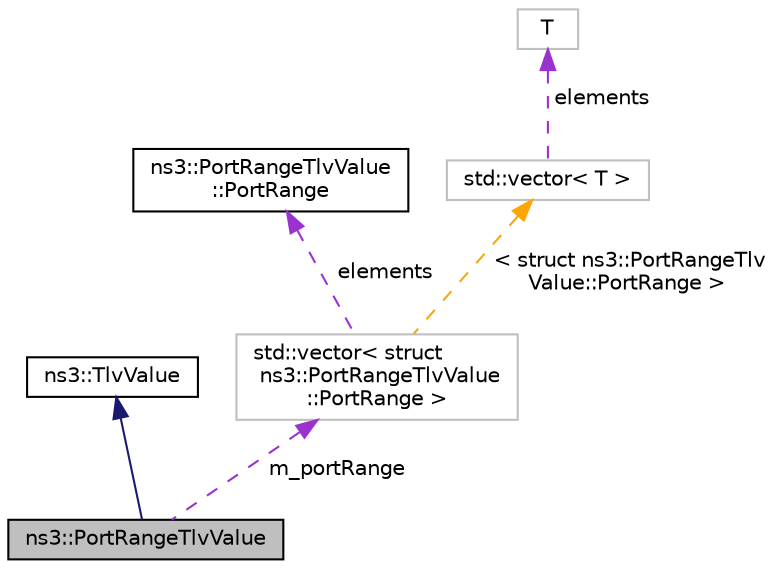 digraph "ns3::PortRangeTlvValue"
{
 // LATEX_PDF_SIZE
  edge [fontname="Helvetica",fontsize="10",labelfontname="Helvetica",labelfontsize="10"];
  node [fontname="Helvetica",fontsize="10",shape=record];
  Node1 [label="ns3::PortRangeTlvValue",height=0.2,width=0.4,color="black", fillcolor="grey75", style="filled", fontcolor="black",tooltip="PortRangeTlvValue class."];
  Node2 -> Node1 [dir="back",color="midnightblue",fontsize="10",style="solid",fontname="Helvetica"];
  Node2 [label="ns3::TlvValue",height=0.2,width=0.4,color="black", fillcolor="white", style="filled",URL="$classns3_1_1_tlv_value.html",tooltip="The value field of a tlv can take different values (uint8_t, uint16, vector, ...)."];
  Node3 -> Node1 [dir="back",color="darkorchid3",fontsize="10",style="dashed",label=" m_portRange" ,fontname="Helvetica"];
  Node3 [label="std::vector\< struct\l ns3::PortRangeTlvValue\l::PortRange \>",height=0.2,width=0.4,color="grey75", fillcolor="white", style="filled",tooltip=" "];
  Node4 -> Node3 [dir="back",color="darkorchid3",fontsize="10",style="dashed",label=" elements" ,fontname="Helvetica"];
  Node4 [label="ns3::PortRangeTlvValue\l::PortRange",height=0.2,width=0.4,color="black", fillcolor="white", style="filled",URL="$structns3_1_1_port_range_tlv_value_1_1_port_range.html",tooltip="PortRange structure."];
  Node5 -> Node3 [dir="back",color="orange",fontsize="10",style="dashed",label=" \< struct ns3::PortRangeTlv\lValue::PortRange \>" ,fontname="Helvetica"];
  Node5 [label="std::vector\< T \>",height=0.2,width=0.4,color="grey75", fillcolor="white", style="filled",tooltip=" "];
  Node6 -> Node5 [dir="back",color="darkorchid3",fontsize="10",style="dashed",label=" elements" ,fontname="Helvetica"];
  Node6 [label="T",height=0.2,width=0.4,color="grey75", fillcolor="white", style="filled",tooltip=" "];
}
